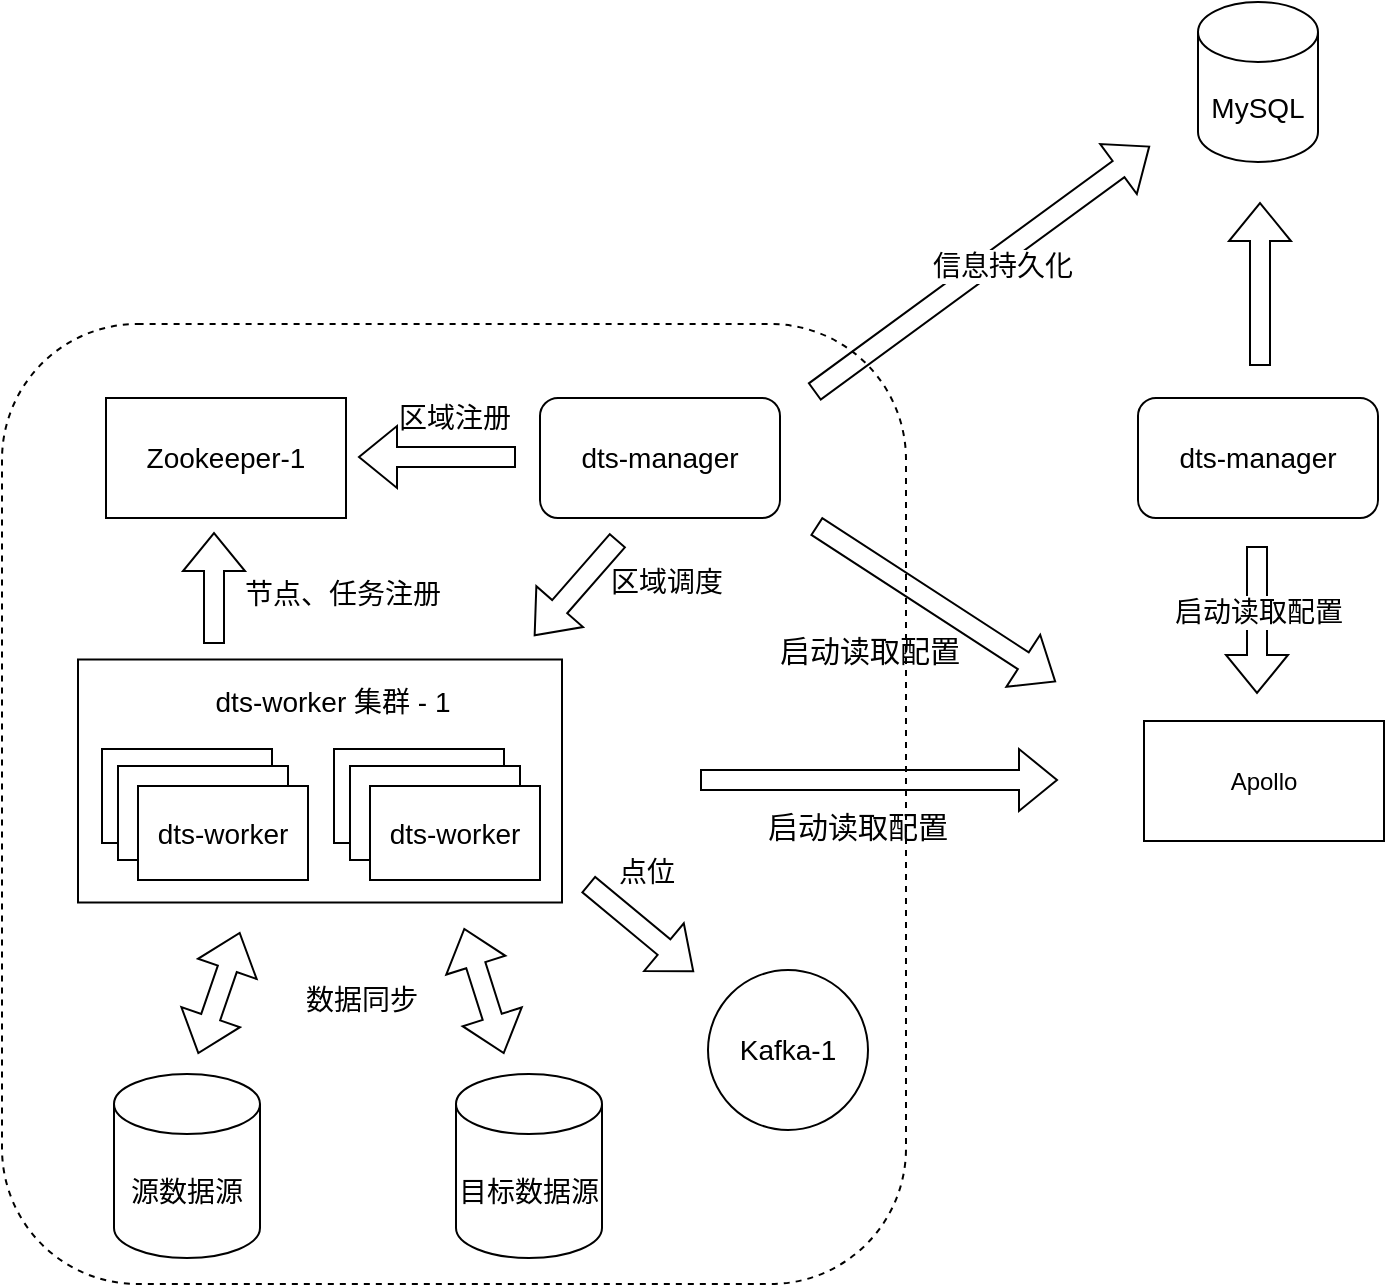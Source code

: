 <mxfile version="24.3.1" type="github">
  <diagram name="第 1 页" id="l_sa22qsGaxzCNPG77M2">
    <mxGraphModel dx="1909" dy="836" grid="0" gridSize="10" guides="1" tooltips="1" connect="1" arrows="1" fold="1" page="0" pageScale="1" pageWidth="827" pageHeight="1169" math="0" shadow="0">
      <root>
        <mxCell id="0" />
        <mxCell id="1" parent="0" />
        <mxCell id="r4WHfZsrnxStwqEzmnqj-3" value="" style="rounded=1;whiteSpace=wrap;html=1;dashed=1;" vertex="1" parent="1">
          <mxGeometry x="-191" y="226" width="452" height="480" as="geometry" />
        </mxCell>
        <mxCell id="r4WHfZsrnxStwqEzmnqj-1" value="&lt;font style=&quot;font-size: 14px;&quot;&gt;dts-manager&lt;/font&gt;" style="rounded=1;whiteSpace=wrap;html=1;" vertex="1" parent="1">
          <mxGeometry x="78" y="263" width="120" height="60" as="geometry" />
        </mxCell>
        <mxCell id="r4WHfZsrnxStwqEzmnqj-6" value="&lt;font style=&quot;font-size: 14px;&quot;&gt;dts-manager&lt;/font&gt;" style="rounded=1;whiteSpace=wrap;html=1;" vertex="1" parent="1">
          <mxGeometry x="377" y="263" width="120" height="60" as="geometry" />
        </mxCell>
        <mxCell id="r4WHfZsrnxStwqEzmnqj-7" value="Apollo" style="rounded=0;whiteSpace=wrap;html=1;" vertex="1" parent="1">
          <mxGeometry x="380" y="424.5" width="120" height="60" as="geometry" />
        </mxCell>
        <mxCell id="r4WHfZsrnxStwqEzmnqj-8" value="&lt;font style=&quot;font-size: 14px;&quot;&gt;MySQL&lt;/font&gt;" style="shape=cylinder3;whiteSpace=wrap;html=1;boundedLbl=1;backgroundOutline=1;size=15;" vertex="1" parent="1">
          <mxGeometry x="407" y="65" width="60" height="80" as="geometry" />
        </mxCell>
        <mxCell id="r4WHfZsrnxStwqEzmnqj-17" value="&lt;font style=&quot;font-size: 14px;&quot;&gt;Zookeeper-1&lt;/font&gt;" style="rounded=0;whiteSpace=wrap;html=1;" vertex="1" parent="1">
          <mxGeometry x="-139" y="263" width="120" height="60" as="geometry" />
        </mxCell>
        <mxCell id="r4WHfZsrnxStwqEzmnqj-22" value="" style="shape=flexArrow;endArrow=classic;html=1;rounded=0;" edge="1" parent="1">
          <mxGeometry width="50" height="50" relative="1" as="geometry">
            <mxPoint x="438" y="247" as="sourcePoint" />
            <mxPoint x="438" y="165" as="targetPoint" />
          </mxGeometry>
        </mxCell>
        <mxCell id="r4WHfZsrnxStwqEzmnqj-23" value="" style="shape=flexArrow;endArrow=classic;html=1;rounded=0;" edge="1" parent="1">
          <mxGeometry width="50" height="50" relative="1" as="geometry">
            <mxPoint x="215" y="260" as="sourcePoint" />
            <mxPoint x="383" y="137" as="targetPoint" />
          </mxGeometry>
        </mxCell>
        <mxCell id="r4WHfZsrnxStwqEzmnqj-24" value="&lt;font style=&quot;font-size: 14px;&quot;&gt;信息持久化&lt;/font&gt;" style="edgeLabel;html=1;align=center;verticalAlign=middle;resizable=0;points=[];" vertex="1" connectable="0" parent="r4WHfZsrnxStwqEzmnqj-23">
          <mxGeometry x="0.075" y="-5" relative="1" as="geometry">
            <mxPoint y="-1" as="offset" />
          </mxGeometry>
        </mxCell>
        <mxCell id="r4WHfZsrnxStwqEzmnqj-25" value="" style="shape=flexArrow;endArrow=classic;html=1;rounded=0;" edge="1" parent="1">
          <mxGeometry width="50" height="50" relative="1" as="geometry">
            <mxPoint x="66" y="292.5" as="sourcePoint" />
            <mxPoint x="-13" y="292.5" as="targetPoint" />
          </mxGeometry>
        </mxCell>
        <mxCell id="r4WHfZsrnxStwqEzmnqj-26" value="&lt;span style=&quot;font-size: 14px;&quot;&gt;区域注册&lt;/span&gt;" style="edgeLabel;html=1;align=center;verticalAlign=middle;resizable=0;points=[];" vertex="1" connectable="0" parent="r4WHfZsrnxStwqEzmnqj-25">
          <mxGeometry x="-0.418" relative="1" as="geometry">
            <mxPoint x="-8" y="-20" as="offset" />
          </mxGeometry>
        </mxCell>
        <mxCell id="r4WHfZsrnxStwqEzmnqj-28" value="&lt;font style=&quot;font-size: 14px;&quot;&gt;Kafka-1&lt;/font&gt;" style="ellipse;whiteSpace=wrap;html=1;aspect=fixed;" vertex="1" parent="1">
          <mxGeometry x="162" y="549" width="80" height="80" as="geometry" />
        </mxCell>
        <mxCell id="r4WHfZsrnxStwqEzmnqj-32" value="&lt;font style=&quot;font-size: 14px;&quot;&gt;源数据源&lt;/font&gt;" style="shape=cylinder3;whiteSpace=wrap;html=1;boundedLbl=1;backgroundOutline=1;size=15;" vertex="1" parent="1">
          <mxGeometry x="-135" y="601" width="73" height="92" as="geometry" />
        </mxCell>
        <mxCell id="r4WHfZsrnxStwqEzmnqj-35" value="&lt;font style=&quot;font-size: 14px;&quot;&gt;目标数据源&lt;/font&gt;" style="shape=cylinder3;whiteSpace=wrap;html=1;boundedLbl=1;backgroundOutline=1;size=15;" vertex="1" parent="1">
          <mxGeometry x="36" y="601" width="73" height="92" as="geometry" />
        </mxCell>
        <mxCell id="r4WHfZsrnxStwqEzmnqj-36" value="" style="rounded=0;whiteSpace=wrap;html=1;" vertex="1" parent="1">
          <mxGeometry x="-153" y="393.75" width="242" height="121.5" as="geometry" />
        </mxCell>
        <mxCell id="r4WHfZsrnxStwqEzmnqj-37" value="&lt;font style=&quot;font-size: 14px;&quot;&gt;dts-worker 集群 - 1&lt;/font&gt;" style="text;html=1;align=center;verticalAlign=middle;whiteSpace=wrap;rounded=0;" vertex="1" parent="1">
          <mxGeometry x="-93" y="399" width="135" height="31" as="geometry" />
        </mxCell>
        <mxCell id="r4WHfZsrnxStwqEzmnqj-39" value="&lt;font style=&quot;font-size: 14px;&quot;&gt;dts-worker&lt;/font&gt;" style="rounded=0;whiteSpace=wrap;html=1;" vertex="1" parent="1">
          <mxGeometry x="-25" y="438.5" width="85" height="47" as="geometry" />
        </mxCell>
        <mxCell id="r4WHfZsrnxStwqEzmnqj-44" value="" style="shape=flexArrow;endArrow=classic;html=1;rounded=0;" edge="1" parent="1">
          <mxGeometry width="50" height="50" relative="1" as="geometry">
            <mxPoint x="117" y="334" as="sourcePoint" />
            <mxPoint x="75" y="382" as="targetPoint" />
          </mxGeometry>
        </mxCell>
        <mxCell id="r4WHfZsrnxStwqEzmnqj-45" value="&lt;font style=&quot;font-size: 14px;&quot;&gt;区域调度&lt;/font&gt;" style="edgeLabel;html=1;align=center;verticalAlign=middle;resizable=0;points=[];" vertex="1" connectable="0" parent="r4WHfZsrnxStwqEzmnqj-44">
          <mxGeometry x="-0.021" y="1" relative="1" as="geometry">
            <mxPoint x="43" y="-3" as="offset" />
          </mxGeometry>
        </mxCell>
        <mxCell id="r4WHfZsrnxStwqEzmnqj-46" value="" style="shape=flexArrow;endArrow=classic;html=1;rounded=0;" edge="1" parent="1">
          <mxGeometry width="50" height="50" relative="1" as="geometry">
            <mxPoint x="-85" y="386" as="sourcePoint" />
            <mxPoint x="-85" y="330" as="targetPoint" />
          </mxGeometry>
        </mxCell>
        <mxCell id="r4WHfZsrnxStwqEzmnqj-47" value="&lt;font style=&quot;font-size: 14px;&quot;&gt;节点、任务注册&lt;/font&gt;" style="edgeLabel;html=1;align=center;verticalAlign=middle;resizable=0;points=[];" vertex="1" connectable="0" parent="r4WHfZsrnxStwqEzmnqj-46">
          <mxGeometry x="-0.286" y="-1" relative="1" as="geometry">
            <mxPoint x="63" y="-5" as="offset" />
          </mxGeometry>
        </mxCell>
        <mxCell id="r4WHfZsrnxStwqEzmnqj-48" value="&lt;font style=&quot;font-size: 14px;&quot;&gt;dts-worker&lt;/font&gt;" style="rounded=0;whiteSpace=wrap;html=1;" vertex="1" parent="1">
          <mxGeometry x="-17" y="447" width="85" height="47" as="geometry" />
        </mxCell>
        <mxCell id="r4WHfZsrnxStwqEzmnqj-49" value="&lt;font style=&quot;font-size: 14px;&quot;&gt;dts-worker&lt;/font&gt;" style="rounded=0;whiteSpace=wrap;html=1;" vertex="1" parent="1">
          <mxGeometry x="-7" y="457" width="85" height="47" as="geometry" />
        </mxCell>
        <mxCell id="r4WHfZsrnxStwqEzmnqj-50" value="&lt;font style=&quot;font-size: 14px;&quot;&gt;dts-worker&lt;/font&gt;" style="rounded=0;whiteSpace=wrap;html=1;" vertex="1" parent="1">
          <mxGeometry x="-141" y="438.5" width="85" height="47" as="geometry" />
        </mxCell>
        <mxCell id="r4WHfZsrnxStwqEzmnqj-51" value="&lt;font style=&quot;font-size: 14px;&quot;&gt;dts-worker&lt;/font&gt;" style="rounded=0;whiteSpace=wrap;html=1;" vertex="1" parent="1">
          <mxGeometry x="-133" y="447" width="85" height="47" as="geometry" />
        </mxCell>
        <mxCell id="r4WHfZsrnxStwqEzmnqj-52" value="&lt;font style=&quot;font-size: 14px;&quot;&gt;dts-worker&lt;/font&gt;" style="rounded=0;whiteSpace=wrap;html=1;" vertex="1" parent="1">
          <mxGeometry x="-123" y="457" width="85" height="47" as="geometry" />
        </mxCell>
        <mxCell id="r4WHfZsrnxStwqEzmnqj-53" value="" style="shape=flexArrow;endArrow=classic;html=1;rounded=0;" edge="1" parent="1">
          <mxGeometry width="50" height="50" relative="1" as="geometry">
            <mxPoint x="102" y="506" as="sourcePoint" />
            <mxPoint x="155" y="550" as="targetPoint" />
          </mxGeometry>
        </mxCell>
        <mxCell id="r4WHfZsrnxStwqEzmnqj-54" value="&lt;font style=&quot;font-size: 14px;&quot;&gt;点位&lt;/font&gt;" style="edgeLabel;html=1;align=center;verticalAlign=middle;resizable=0;points=[];" vertex="1" connectable="0" parent="r4WHfZsrnxStwqEzmnqj-53">
          <mxGeometry x="-0.123" y="1" relative="1" as="geometry">
            <mxPoint x="5" y="-25" as="offset" />
          </mxGeometry>
        </mxCell>
        <mxCell id="r4WHfZsrnxStwqEzmnqj-55" value="" style="shape=flexArrow;endArrow=classic;startArrow=classic;html=1;rounded=0;" edge="1" parent="1">
          <mxGeometry width="100" height="100" relative="1" as="geometry">
            <mxPoint x="-93" y="591" as="sourcePoint" />
            <mxPoint x="-72" y="530" as="targetPoint" />
          </mxGeometry>
        </mxCell>
        <mxCell id="r4WHfZsrnxStwqEzmnqj-57" value="&lt;font style=&quot;font-size: 14px;&quot;&gt;数据同步&lt;/font&gt;" style="text;html=1;align=center;verticalAlign=middle;whiteSpace=wrap;rounded=0;" vertex="1" parent="1">
          <mxGeometry x="-41" y="549" width="60" height="30" as="geometry" />
        </mxCell>
        <mxCell id="r4WHfZsrnxStwqEzmnqj-58" value="" style="shape=flexArrow;endArrow=classic;startArrow=classic;html=1;rounded=0;" edge="1" parent="1">
          <mxGeometry width="100" height="100" relative="1" as="geometry">
            <mxPoint x="40" y="528" as="sourcePoint" />
            <mxPoint x="60" y="591" as="targetPoint" />
          </mxGeometry>
        </mxCell>
        <mxCell id="r4WHfZsrnxStwqEzmnqj-59" value="" style="shape=flexArrow;endArrow=classic;html=1;rounded=0;" edge="1" parent="1">
          <mxGeometry width="50" height="50" relative="1" as="geometry">
            <mxPoint x="158" y="454" as="sourcePoint" />
            <mxPoint x="337" y="454" as="targetPoint" />
          </mxGeometry>
        </mxCell>
        <mxCell id="r4WHfZsrnxStwqEzmnqj-60" value="" style="shape=flexArrow;endArrow=classic;html=1;rounded=0;" edge="1" parent="1">
          <mxGeometry width="50" height="50" relative="1" as="geometry">
            <mxPoint x="216" y="327" as="sourcePoint" />
            <mxPoint x="336" y="405" as="targetPoint" />
          </mxGeometry>
        </mxCell>
        <mxCell id="r4WHfZsrnxStwqEzmnqj-61" value="&lt;font style=&quot;font-size: 15px;&quot;&gt;启动读取配置&lt;/font&gt;" style="text;html=1;align=center;verticalAlign=middle;whiteSpace=wrap;rounded=0;" vertex="1" parent="1">
          <mxGeometry x="188" y="374" width="110" height="30" as="geometry" />
        </mxCell>
        <mxCell id="r4WHfZsrnxStwqEzmnqj-62" value="&lt;font style=&quot;font-size: 15px;&quot;&gt;启动读取配置&lt;/font&gt;" style="text;html=1;align=center;verticalAlign=middle;whiteSpace=wrap;rounded=0;" vertex="1" parent="1">
          <mxGeometry x="182" y="462" width="110" height="30" as="geometry" />
        </mxCell>
        <mxCell id="r4WHfZsrnxStwqEzmnqj-64" value="" style="shape=flexArrow;endArrow=classic;html=1;rounded=0;" edge="1" parent="1">
          <mxGeometry width="50" height="50" relative="1" as="geometry">
            <mxPoint x="436.5" y="337" as="sourcePoint" />
            <mxPoint x="436.5" y="411" as="targetPoint" />
          </mxGeometry>
        </mxCell>
        <mxCell id="r4WHfZsrnxStwqEzmnqj-65" value="&lt;font style=&quot;font-size: 14px;&quot;&gt;启动读取配置&lt;/font&gt;" style="edgeLabel;html=1;align=center;verticalAlign=middle;resizable=0;points=[];" vertex="1" connectable="0" parent="r4WHfZsrnxStwqEzmnqj-64">
          <mxGeometry x="-0.108" relative="1" as="geometry">
            <mxPoint as="offset" />
          </mxGeometry>
        </mxCell>
      </root>
    </mxGraphModel>
  </diagram>
</mxfile>
